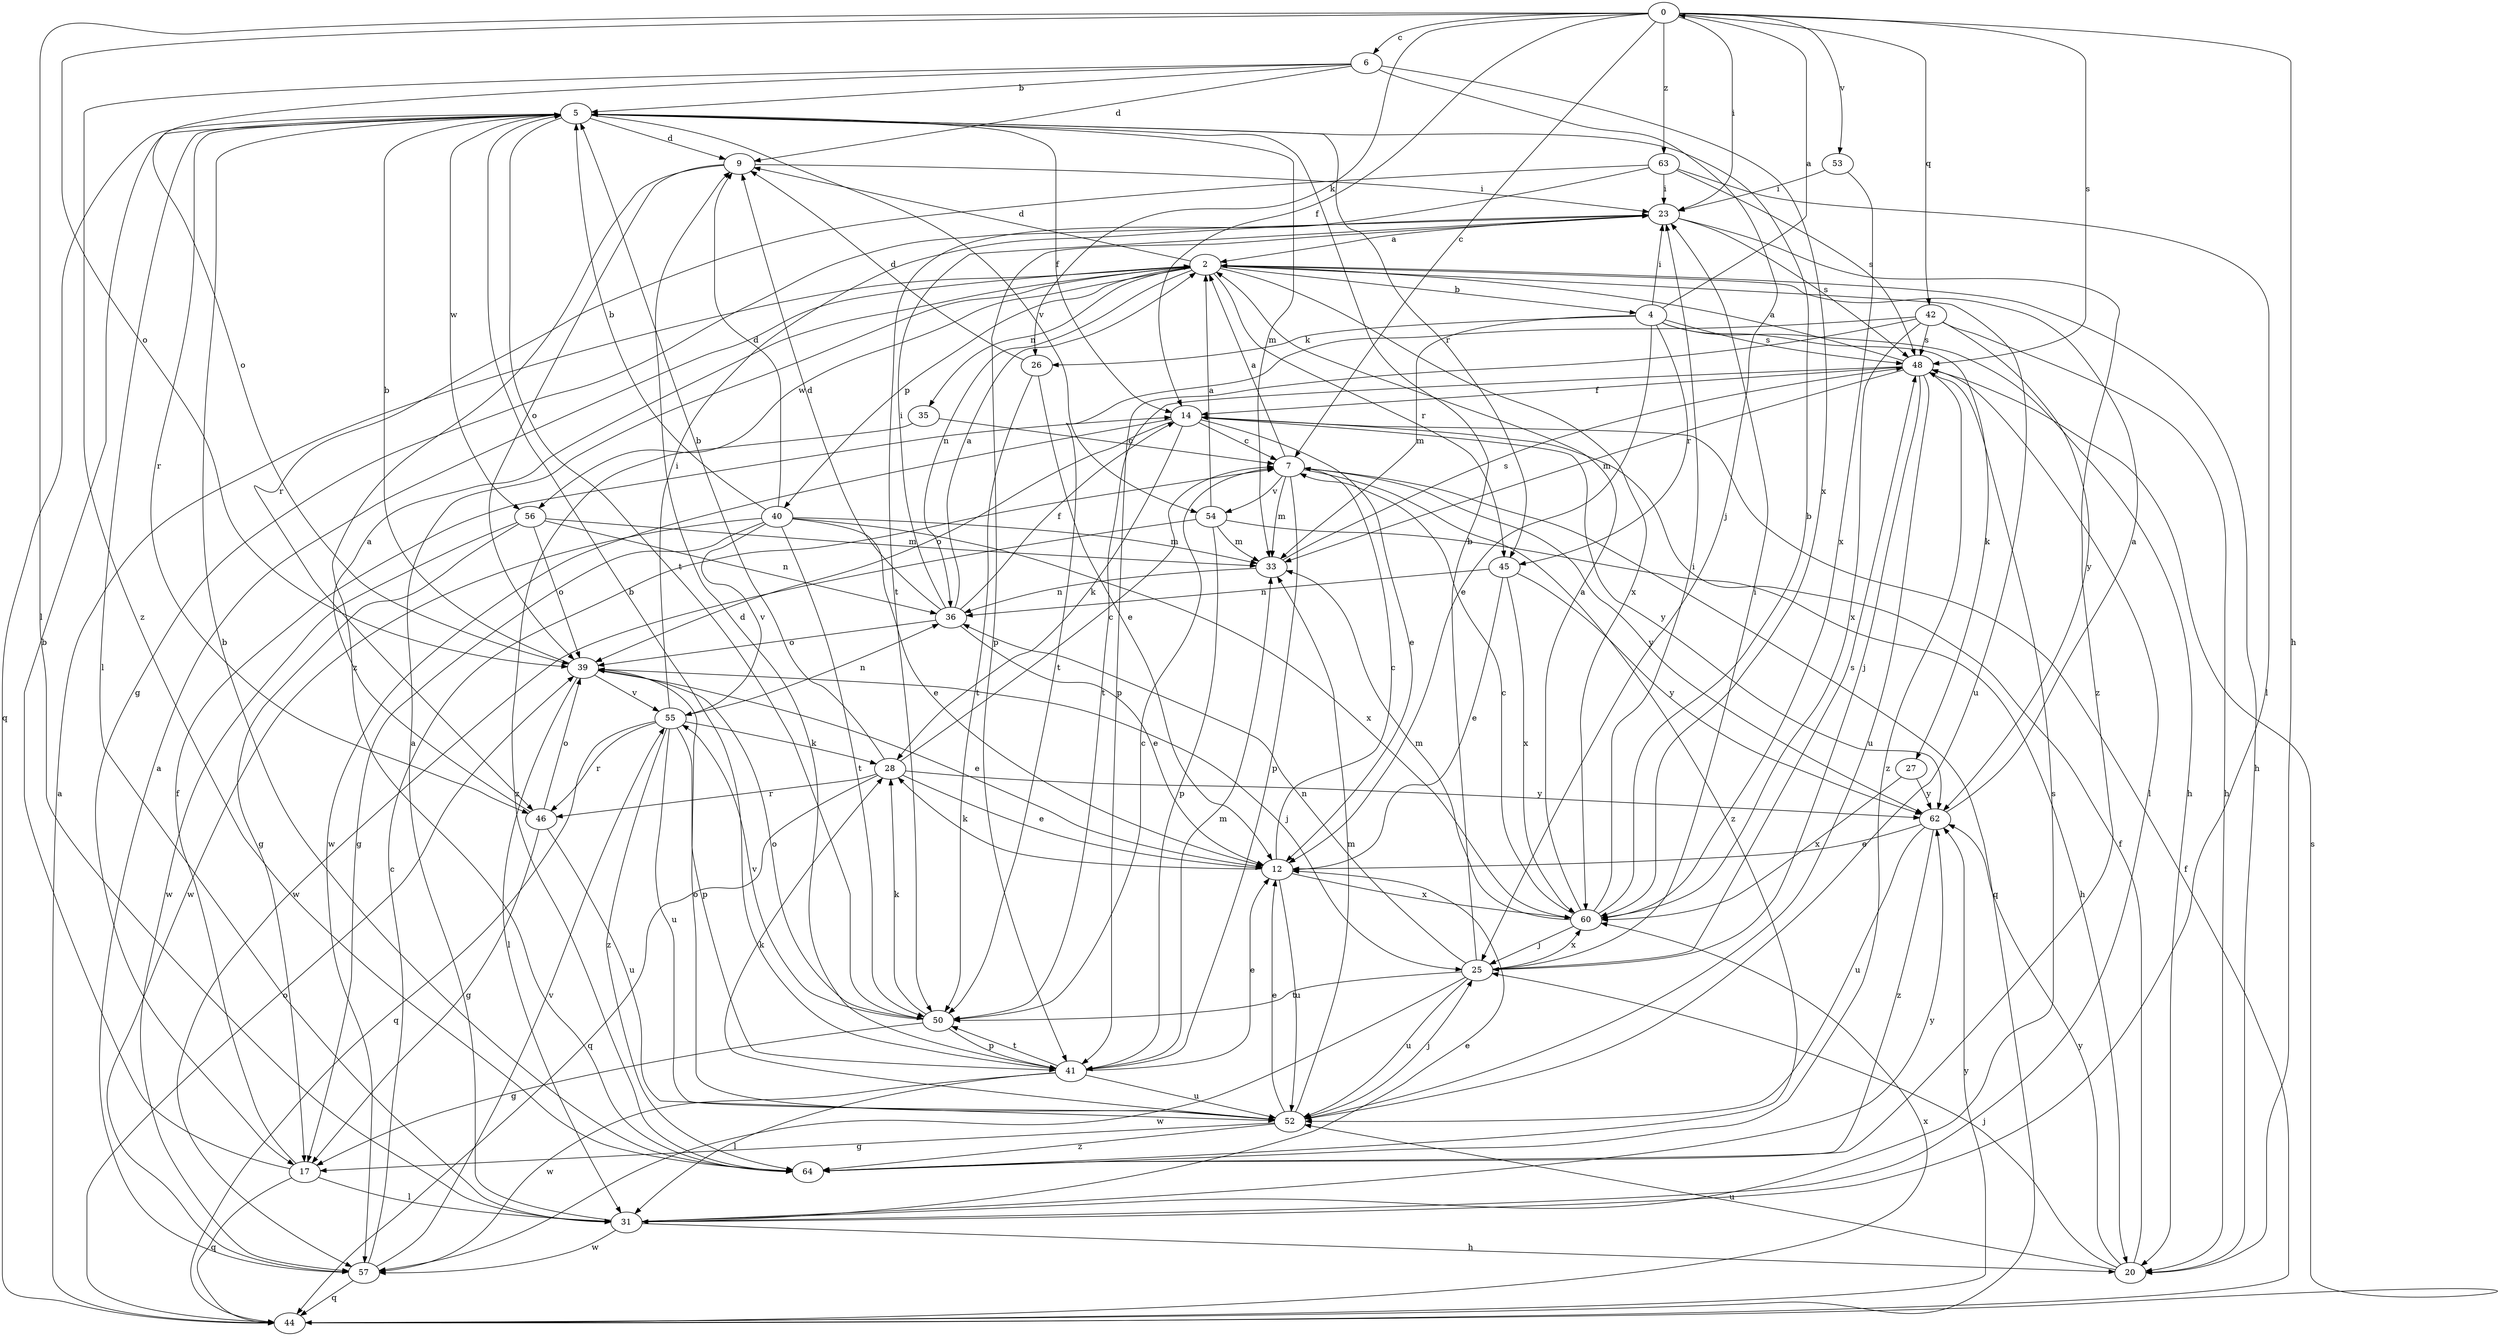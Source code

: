 strict digraph  {
0;
2;
4;
5;
6;
7;
9;
12;
14;
17;
20;
23;
25;
26;
27;
28;
31;
33;
35;
36;
39;
40;
41;
42;
44;
45;
46;
48;
50;
52;
53;
54;
55;
56;
57;
60;
62;
63;
64;
0 -> 6  [label=c];
0 -> 7  [label=c];
0 -> 14  [label=f];
0 -> 20  [label=h];
0 -> 23  [label=i];
0 -> 26  [label=k];
0 -> 31  [label=l];
0 -> 39  [label=o];
0 -> 42  [label=q];
0 -> 48  [label=s];
0 -> 53  [label=v];
0 -> 63  [label=z];
2 -> 4  [label=b];
2 -> 9  [label=d];
2 -> 20  [label=h];
2 -> 35  [label=n];
2 -> 36  [label=n];
2 -> 40  [label=p];
2 -> 45  [label=r];
2 -> 52  [label=u];
2 -> 56  [label=w];
2 -> 60  [label=x];
4 -> 0  [label=a];
4 -> 12  [label=e];
4 -> 20  [label=h];
4 -> 23  [label=i];
4 -> 26  [label=k];
4 -> 27  [label=k];
4 -> 33  [label=m];
4 -> 45  [label=r];
4 -> 48  [label=s];
5 -> 9  [label=d];
5 -> 14  [label=f];
5 -> 31  [label=l];
5 -> 33  [label=m];
5 -> 44  [label=q];
5 -> 45  [label=r];
5 -> 46  [label=r];
5 -> 50  [label=t];
5 -> 54  [label=v];
5 -> 56  [label=w];
6 -> 5  [label=b];
6 -> 9  [label=d];
6 -> 25  [label=j];
6 -> 39  [label=o];
6 -> 60  [label=x];
6 -> 64  [label=z];
7 -> 2  [label=a];
7 -> 33  [label=m];
7 -> 41  [label=p];
7 -> 44  [label=q];
7 -> 54  [label=v];
7 -> 62  [label=y];
7 -> 64  [label=z];
9 -> 23  [label=i];
9 -> 39  [label=o];
9 -> 64  [label=z];
12 -> 7  [label=c];
12 -> 28  [label=k];
12 -> 52  [label=u];
12 -> 60  [label=x];
14 -> 7  [label=c];
14 -> 12  [label=e];
14 -> 28  [label=k];
14 -> 39  [label=o];
14 -> 57  [label=w];
14 -> 62  [label=y];
17 -> 5  [label=b];
17 -> 14  [label=f];
17 -> 31  [label=l];
17 -> 44  [label=q];
20 -> 14  [label=f];
20 -> 25  [label=j];
20 -> 52  [label=u];
20 -> 62  [label=y];
23 -> 2  [label=a];
23 -> 17  [label=g];
23 -> 41  [label=p];
23 -> 48  [label=s];
23 -> 64  [label=z];
25 -> 5  [label=b];
25 -> 23  [label=i];
25 -> 36  [label=n];
25 -> 48  [label=s];
25 -> 50  [label=t];
25 -> 52  [label=u];
25 -> 57  [label=w];
25 -> 60  [label=x];
26 -> 9  [label=d];
26 -> 12  [label=e];
26 -> 50  [label=t];
27 -> 60  [label=x];
27 -> 62  [label=y];
28 -> 5  [label=b];
28 -> 7  [label=c];
28 -> 12  [label=e];
28 -> 44  [label=q];
28 -> 46  [label=r];
28 -> 62  [label=y];
31 -> 2  [label=a];
31 -> 12  [label=e];
31 -> 20  [label=h];
31 -> 48  [label=s];
31 -> 57  [label=w];
31 -> 62  [label=y];
33 -> 36  [label=n];
33 -> 48  [label=s];
35 -> 7  [label=c];
35 -> 64  [label=z];
36 -> 2  [label=a];
36 -> 9  [label=d];
36 -> 12  [label=e];
36 -> 14  [label=f];
36 -> 23  [label=i];
36 -> 39  [label=o];
39 -> 5  [label=b];
39 -> 12  [label=e];
39 -> 25  [label=j];
39 -> 31  [label=l];
39 -> 55  [label=v];
40 -> 5  [label=b];
40 -> 9  [label=d];
40 -> 12  [label=e];
40 -> 17  [label=g];
40 -> 33  [label=m];
40 -> 50  [label=t];
40 -> 55  [label=v];
40 -> 57  [label=w];
40 -> 60  [label=x];
41 -> 5  [label=b];
41 -> 9  [label=d];
41 -> 12  [label=e];
41 -> 31  [label=l];
41 -> 33  [label=m];
41 -> 50  [label=t];
41 -> 52  [label=u];
41 -> 57  [label=w];
42 -> 20  [label=h];
42 -> 41  [label=p];
42 -> 48  [label=s];
42 -> 50  [label=t];
42 -> 60  [label=x];
42 -> 62  [label=y];
44 -> 2  [label=a];
44 -> 14  [label=f];
44 -> 39  [label=o];
44 -> 48  [label=s];
44 -> 60  [label=x];
44 -> 62  [label=y];
45 -> 12  [label=e];
45 -> 36  [label=n];
45 -> 60  [label=x];
45 -> 62  [label=y];
46 -> 2  [label=a];
46 -> 17  [label=g];
46 -> 39  [label=o];
46 -> 52  [label=u];
48 -> 2  [label=a];
48 -> 14  [label=f];
48 -> 25  [label=j];
48 -> 31  [label=l];
48 -> 33  [label=m];
48 -> 50  [label=t];
48 -> 52  [label=u];
48 -> 64  [label=z];
50 -> 7  [label=c];
50 -> 17  [label=g];
50 -> 28  [label=k];
50 -> 39  [label=o];
50 -> 41  [label=p];
50 -> 55  [label=v];
52 -> 12  [label=e];
52 -> 17  [label=g];
52 -> 25  [label=j];
52 -> 28  [label=k];
52 -> 33  [label=m];
52 -> 39  [label=o];
52 -> 64  [label=z];
53 -> 23  [label=i];
53 -> 60  [label=x];
54 -> 2  [label=a];
54 -> 20  [label=h];
54 -> 33  [label=m];
54 -> 41  [label=p];
54 -> 57  [label=w];
55 -> 23  [label=i];
55 -> 28  [label=k];
55 -> 36  [label=n];
55 -> 41  [label=p];
55 -> 44  [label=q];
55 -> 46  [label=r];
55 -> 52  [label=u];
55 -> 64  [label=z];
56 -> 17  [label=g];
56 -> 33  [label=m];
56 -> 36  [label=n];
56 -> 39  [label=o];
56 -> 57  [label=w];
57 -> 2  [label=a];
57 -> 7  [label=c];
57 -> 44  [label=q];
57 -> 55  [label=v];
60 -> 2  [label=a];
60 -> 5  [label=b];
60 -> 7  [label=c];
60 -> 23  [label=i];
60 -> 25  [label=j];
60 -> 33  [label=m];
62 -> 2  [label=a];
62 -> 12  [label=e];
62 -> 52  [label=u];
62 -> 64  [label=z];
63 -> 23  [label=i];
63 -> 31  [label=l];
63 -> 46  [label=r];
63 -> 48  [label=s];
63 -> 50  [label=t];
64 -> 5  [label=b];
}
